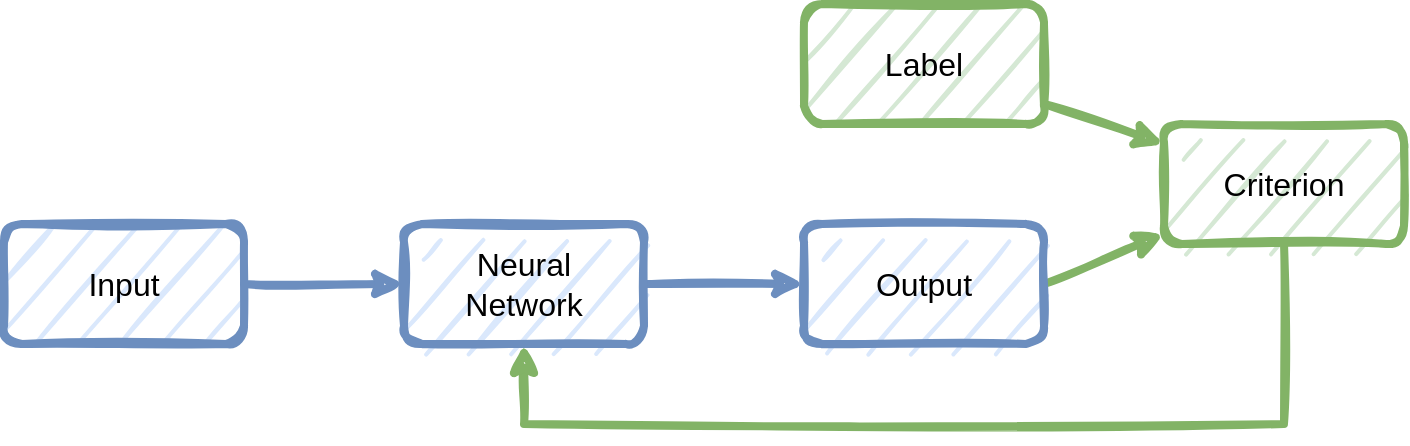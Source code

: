 <mxfile version="16.1.2" type="device"><diagram id="_f6cJvcDGVfUlFITTmOn" name="Page-1"><mxGraphModel dx="1106" dy="997" grid="1" gridSize="10" guides="1" tooltips="1" connect="1" arrows="1" fold="1" page="1" pageScale="1" pageWidth="850" pageHeight="1100" math="0" shadow="0"><root><mxCell id="0"/><mxCell id="1" parent="0"/><mxCell id="7AUdcovU-GVJgbb6xFws-7" value="" style="edgeStyle=orthogonalEdgeStyle;rounded=0;orthogonalLoop=1;jettySize=auto;html=1;fillColor=#dae8fc;strokeColor=#6c8ebf;fontSize=16;sketch=1;strokeWidth=4;" edge="1" parent="1" source="7AUdcovU-GVJgbb6xFws-5" target="7AUdcovU-GVJgbb6xFws-6"><mxGeometry relative="1" as="geometry"/></mxCell><mxCell id="7AUdcovU-GVJgbb6xFws-5" value="Input" style="rounded=1;whiteSpace=wrap;html=1;fillColor=#dae8fc;strokeColor=#6c8ebf;fontSize=16;sketch=1;strokeWidth=4;" vertex="1" parent="1"><mxGeometry x="40" y="400" width="120" height="60" as="geometry"/></mxCell><mxCell id="7AUdcovU-GVJgbb6xFws-9" value="" style="edgeStyle=orthogonalEdgeStyle;rounded=0;orthogonalLoop=1;jettySize=auto;html=1;fillColor=#dae8fc;strokeColor=#6c8ebf;fontSize=16;sketch=1;strokeWidth=4;" edge="1" parent="1" source="7AUdcovU-GVJgbb6xFws-6" target="7AUdcovU-GVJgbb6xFws-8"><mxGeometry relative="1" as="geometry"/></mxCell><mxCell id="7AUdcovU-GVJgbb6xFws-6" value="Neural&lt;br style=&quot;font-size: 16px;&quot;&gt;Network" style="rounded=1;whiteSpace=wrap;html=1;fillColor=#dae8fc;strokeColor=#6c8ebf;fontSize=16;sketch=1;strokeWidth=4;" vertex="1" parent="1"><mxGeometry x="240" y="400" width="120" height="60" as="geometry"/></mxCell><mxCell id="7AUdcovU-GVJgbb6xFws-13" style="rounded=0;orthogonalLoop=1;jettySize=auto;html=1;exitX=1;exitY=0.5;exitDx=0;exitDy=0;fillColor=#d5e8d4;strokeColor=#82b366;fontSize=16;sketch=1;strokeWidth=4;" edge="1" parent="1" source="7AUdcovU-GVJgbb6xFws-8" target="7AUdcovU-GVJgbb6xFws-11"><mxGeometry relative="1" as="geometry"><mxPoint x="630" y="470" as="targetPoint"/></mxGeometry></mxCell><mxCell id="7AUdcovU-GVJgbb6xFws-8" value="Output" style="whiteSpace=wrap;html=1;rounded=1;fillColor=#dae8fc;strokeColor=#6c8ebf;fontSize=16;sketch=1;strokeWidth=4;" vertex="1" parent="1"><mxGeometry x="440" y="400" width="120" height="60" as="geometry"/></mxCell><mxCell id="7AUdcovU-GVJgbb6xFws-12" value="" style="rounded=0;orthogonalLoop=1;jettySize=auto;html=1;fillColor=#d5e8d4;strokeColor=#82b366;fontSize=16;sketch=1;strokeWidth=4;" edge="1" parent="1" source="7AUdcovU-GVJgbb6xFws-10" target="7AUdcovU-GVJgbb6xFws-11"><mxGeometry relative="1" as="geometry"/></mxCell><mxCell id="7AUdcovU-GVJgbb6xFws-10" value="Label" style="whiteSpace=wrap;html=1;rounded=1;fillColor=#d5e8d4;strokeColor=#82b366;fontSize=16;sketch=1;strokeWidth=4;" vertex="1" parent="1"><mxGeometry x="440" y="290" width="120" height="60" as="geometry"/></mxCell><mxCell id="7AUdcovU-GVJgbb6xFws-15" style="edgeStyle=orthogonalEdgeStyle;rounded=0;orthogonalLoop=1;jettySize=auto;html=1;entryX=0.5;entryY=1;entryDx=0;entryDy=0;fillColor=#d5e8d4;strokeColor=#82b366;fontSize=16;sketch=1;strokeWidth=4;" edge="1" parent="1" source="7AUdcovU-GVJgbb6xFws-11" target="7AUdcovU-GVJgbb6xFws-6"><mxGeometry relative="1" as="geometry"><Array as="points"><mxPoint x="680" y="500"/><mxPoint x="300" y="500"/></Array></mxGeometry></mxCell><mxCell id="7AUdcovU-GVJgbb6xFws-11" value="Criterion" style="whiteSpace=wrap;html=1;rounded=1;fillColor=#d5e8d4;strokeColor=#82b366;fontSize=16;sketch=1;strokeWidth=4;" vertex="1" parent="1"><mxGeometry x="620" y="350" width="120" height="60" as="geometry"/></mxCell></root></mxGraphModel></diagram></mxfile>